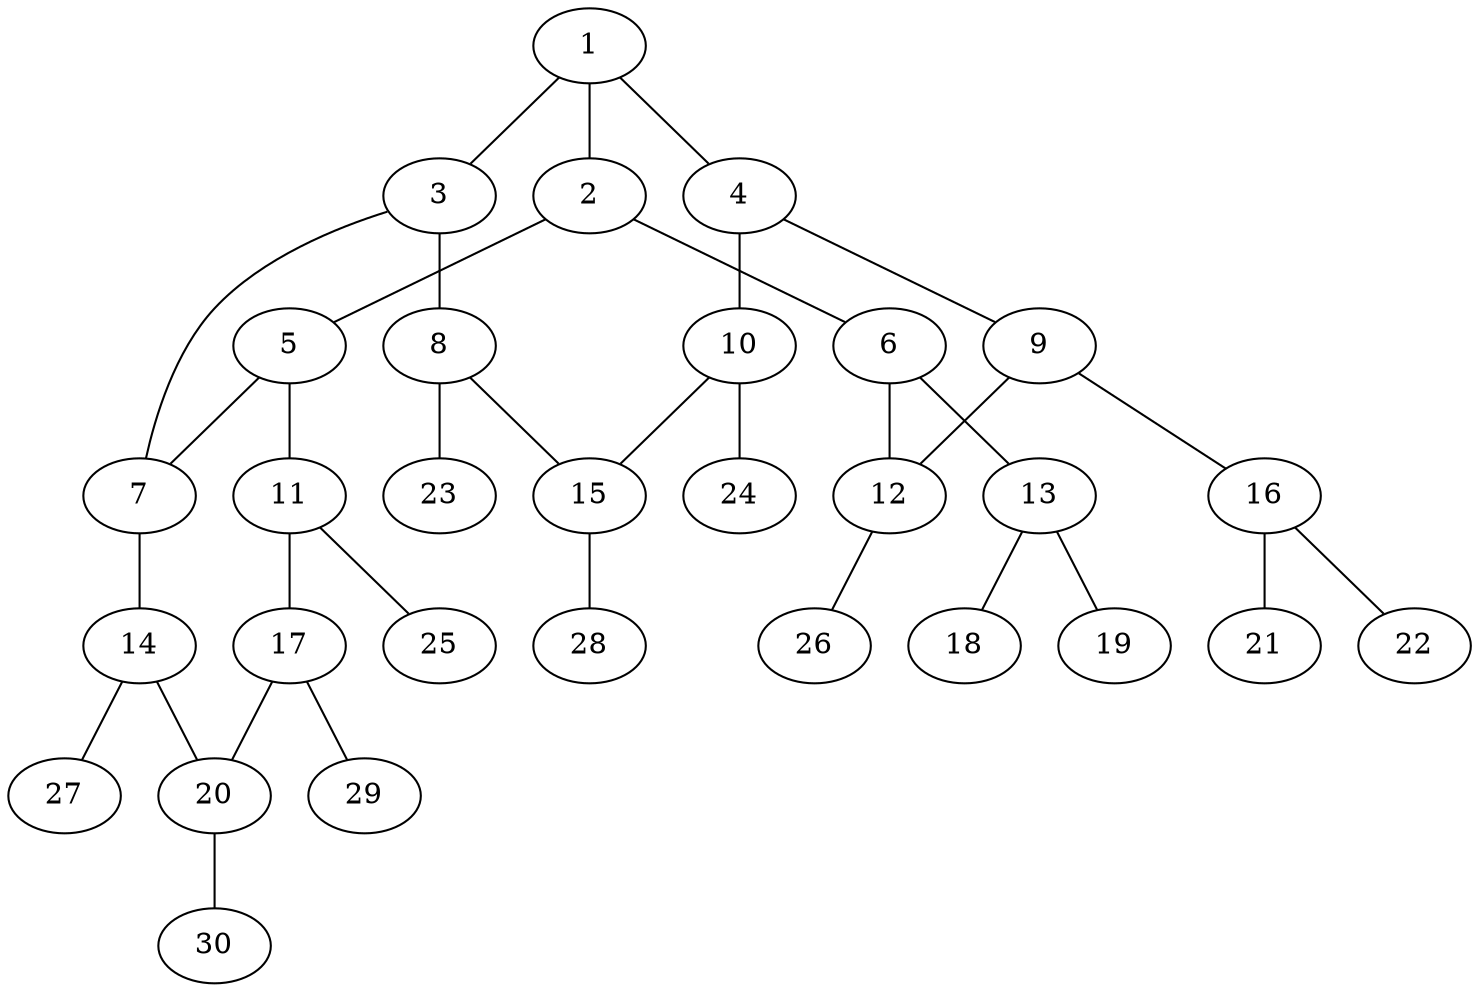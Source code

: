 graph molecule_151 {
	1	 [chem=C];
	2	 [chem=C];
	1 -- 2	 [valence=2];
	3	 [chem=C];
	1 -- 3	 [valence=1];
	4	 [chem=C];
	1 -- 4	 [valence=1];
	5	 [chem=C];
	2 -- 5	 [valence=1];
	6	 [chem=C];
	2 -- 6	 [valence=1];
	7	 [chem=C];
	3 -- 7	 [valence=1];
	8	 [chem=C];
	3 -- 8	 [valence=2];
	9	 [chem=C];
	4 -- 9	 [valence=2];
	10	 [chem=C];
	4 -- 10	 [valence=1];
	5 -- 7	 [valence=2];
	11	 [chem=C];
	5 -- 11	 [valence=1];
	12	 [chem=C];
	6 -- 12	 [valence=2];
	13	 [chem=N];
	6 -- 13	 [valence=1];
	14	 [chem=C];
	7 -- 14	 [valence=1];
	15	 [chem=C];
	8 -- 15	 [valence=1];
	23	 [chem=H];
	8 -- 23	 [valence=1];
	9 -- 12	 [valence=1];
	16	 [chem=N];
	9 -- 16	 [valence=1];
	10 -- 15	 [valence=2];
	24	 [chem=H];
	10 -- 24	 [valence=1];
	17	 [chem=C];
	11 -- 17	 [valence=2];
	25	 [chem=H];
	11 -- 25	 [valence=1];
	26	 [chem=H];
	12 -- 26	 [valence=1];
	18	 [chem=O];
	13 -- 18	 [valence=2];
	19	 [chem=O];
	13 -- 19	 [valence=1];
	20	 [chem=C];
	14 -- 20	 [valence=2];
	27	 [chem=H];
	14 -- 27	 [valence=1];
	28	 [chem=H];
	15 -- 28	 [valence=1];
	21	 [chem=O];
	16 -- 21	 [valence=2];
	22	 [chem=O];
	16 -- 22	 [valence=1];
	17 -- 20	 [valence=1];
	29	 [chem=H];
	17 -- 29	 [valence=1];
	30	 [chem=H];
	20 -- 30	 [valence=1];
}
